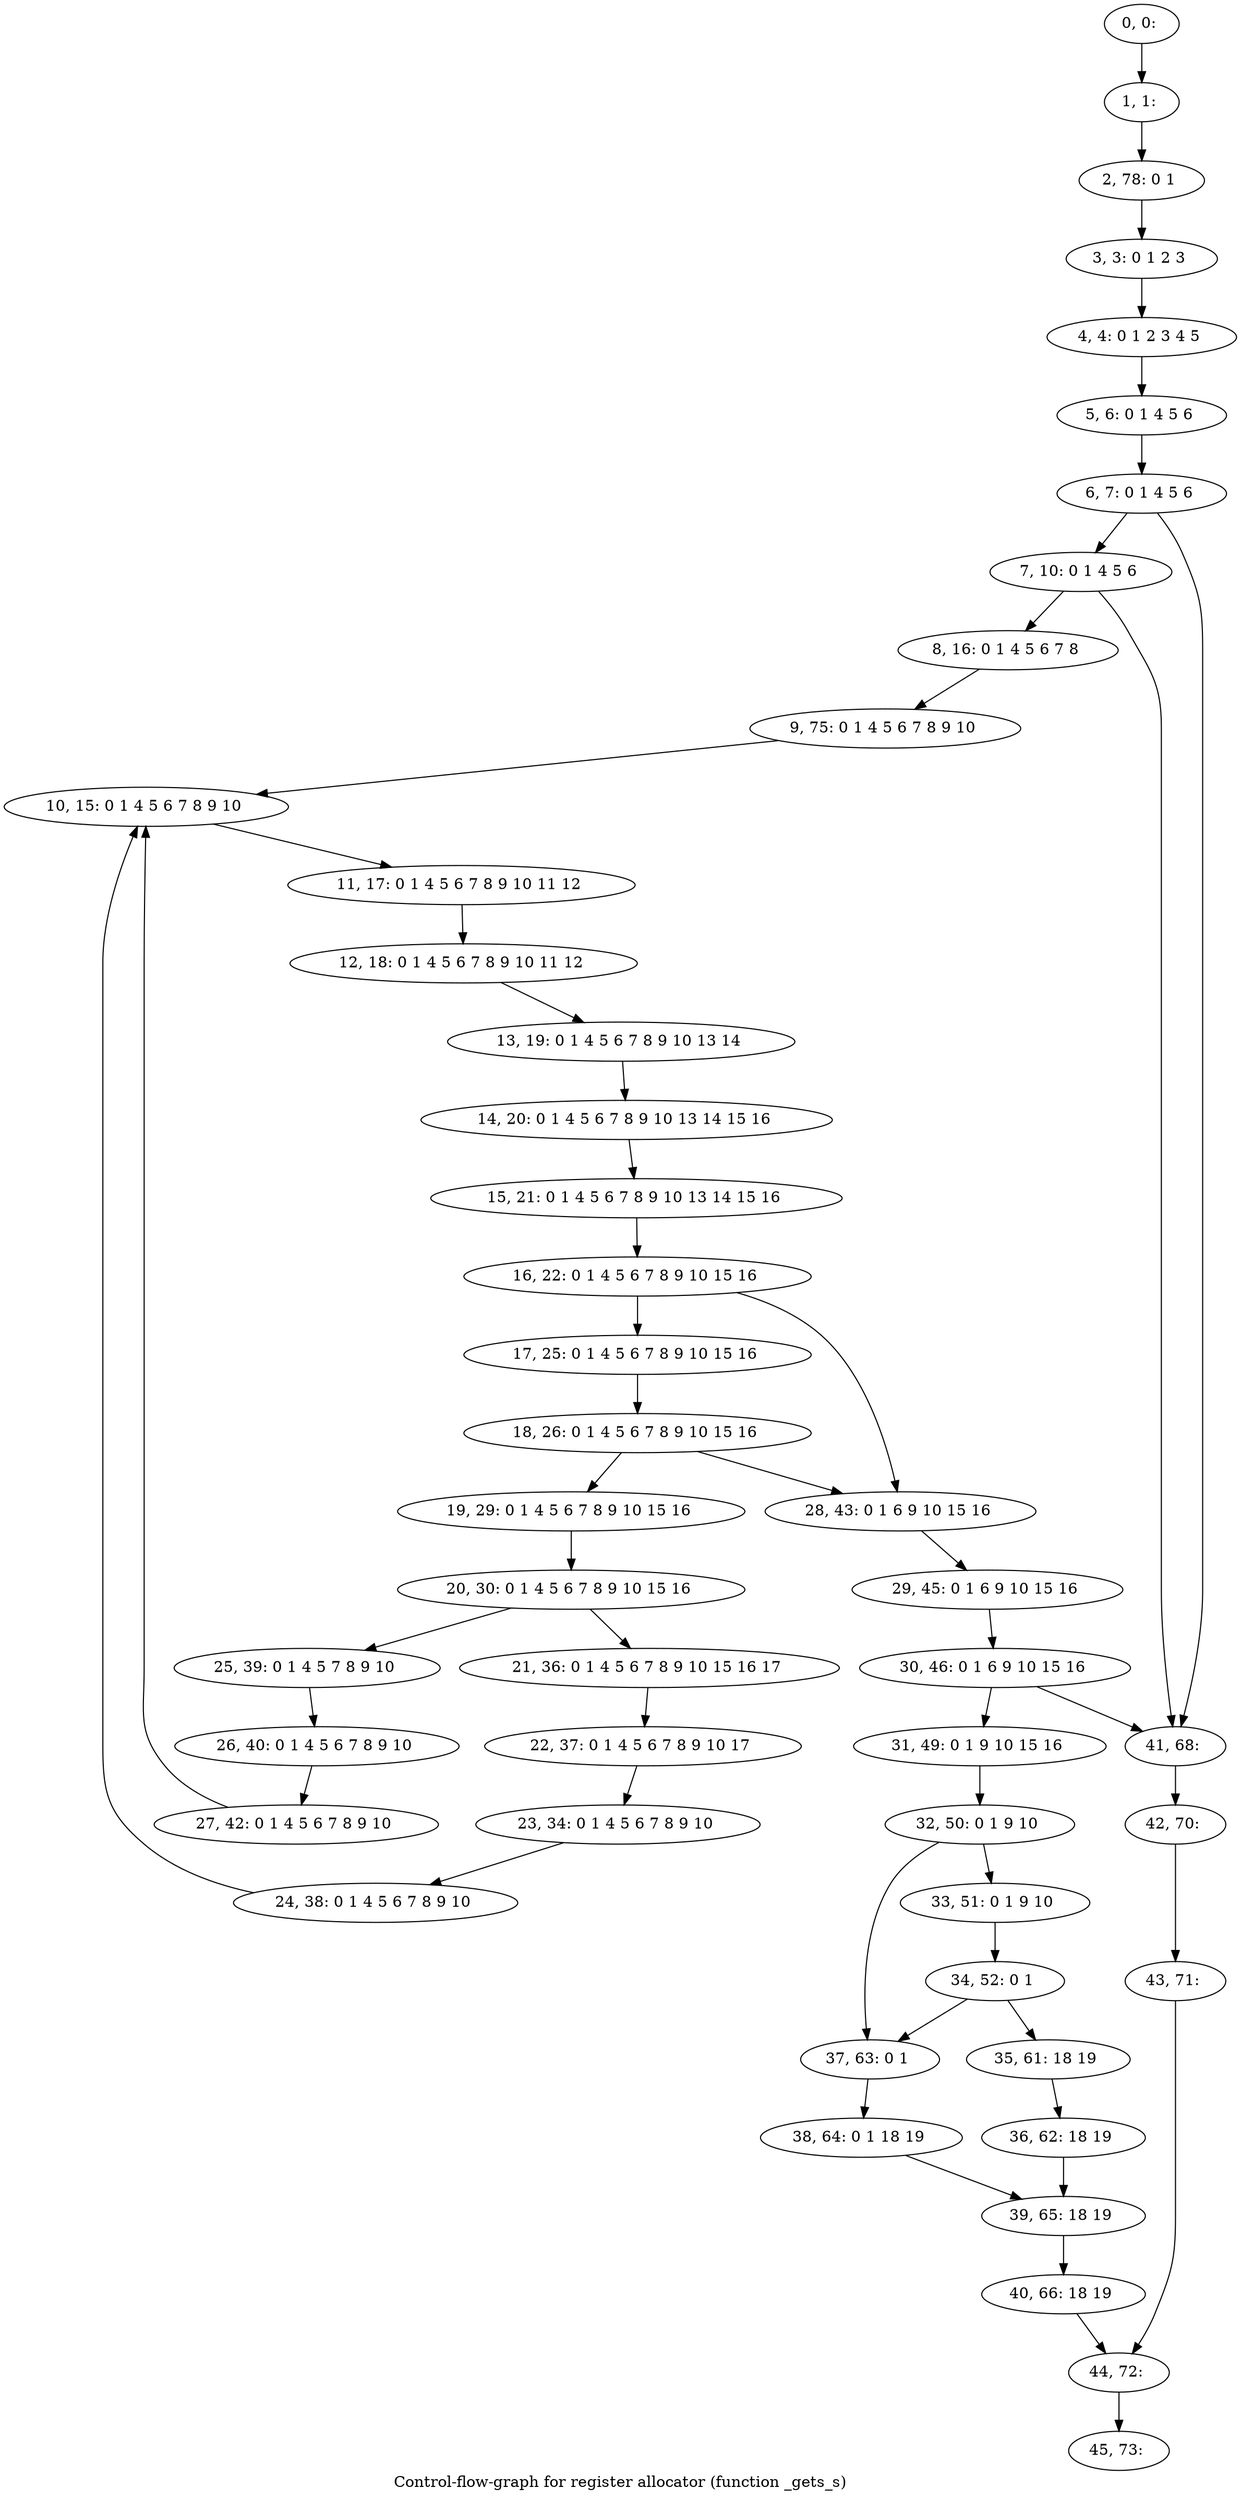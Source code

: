 digraph G {
graph [label="Control-flow-graph for register allocator (function _gets_s)"]
0[label="0, 0: "];
1[label="1, 1: "];
2[label="2, 78: 0 1 "];
3[label="3, 3: 0 1 2 3 "];
4[label="4, 4: 0 1 2 3 4 5 "];
5[label="5, 6: 0 1 4 5 6 "];
6[label="6, 7: 0 1 4 5 6 "];
7[label="7, 10: 0 1 4 5 6 "];
8[label="8, 16: 0 1 4 5 6 7 8 "];
9[label="9, 75: 0 1 4 5 6 7 8 9 10 "];
10[label="10, 15: 0 1 4 5 6 7 8 9 10 "];
11[label="11, 17: 0 1 4 5 6 7 8 9 10 11 12 "];
12[label="12, 18: 0 1 4 5 6 7 8 9 10 11 12 "];
13[label="13, 19: 0 1 4 5 6 7 8 9 10 13 14 "];
14[label="14, 20: 0 1 4 5 6 7 8 9 10 13 14 15 16 "];
15[label="15, 21: 0 1 4 5 6 7 8 9 10 13 14 15 16 "];
16[label="16, 22: 0 1 4 5 6 7 8 9 10 15 16 "];
17[label="17, 25: 0 1 4 5 6 7 8 9 10 15 16 "];
18[label="18, 26: 0 1 4 5 6 7 8 9 10 15 16 "];
19[label="19, 29: 0 1 4 5 6 7 8 9 10 15 16 "];
20[label="20, 30: 0 1 4 5 6 7 8 9 10 15 16 "];
21[label="21, 36: 0 1 4 5 6 7 8 9 10 15 16 17 "];
22[label="22, 37: 0 1 4 5 6 7 8 9 10 17 "];
23[label="23, 34: 0 1 4 5 6 7 8 9 10 "];
24[label="24, 38: 0 1 4 5 6 7 8 9 10 "];
25[label="25, 39: 0 1 4 5 7 8 9 10 "];
26[label="26, 40: 0 1 4 5 6 7 8 9 10 "];
27[label="27, 42: 0 1 4 5 6 7 8 9 10 "];
28[label="28, 43: 0 1 6 9 10 15 16 "];
29[label="29, 45: 0 1 6 9 10 15 16 "];
30[label="30, 46: 0 1 6 9 10 15 16 "];
31[label="31, 49: 0 1 9 10 15 16 "];
32[label="32, 50: 0 1 9 10 "];
33[label="33, 51: 0 1 9 10 "];
34[label="34, 52: 0 1 "];
35[label="35, 61: 18 19 "];
36[label="36, 62: 18 19 "];
37[label="37, 63: 0 1 "];
38[label="38, 64: 0 1 18 19 "];
39[label="39, 65: 18 19 "];
40[label="40, 66: 18 19 "];
41[label="41, 68: "];
42[label="42, 70: "];
43[label="43, 71: "];
44[label="44, 72: "];
45[label="45, 73: "];
0->1 ;
1->2 ;
2->3 ;
3->4 ;
4->5 ;
5->6 ;
6->7 ;
6->41 ;
7->8 ;
7->41 ;
8->9 ;
9->10 ;
10->11 ;
11->12 ;
12->13 ;
13->14 ;
14->15 ;
15->16 ;
16->17 ;
16->28 ;
17->18 ;
18->19 ;
18->28 ;
19->20 ;
20->21 ;
20->25 ;
21->22 ;
22->23 ;
23->24 ;
24->10 ;
25->26 ;
26->27 ;
27->10 ;
28->29 ;
29->30 ;
30->31 ;
30->41 ;
31->32 ;
32->33 ;
32->37 ;
33->34 ;
34->35 ;
34->37 ;
35->36 ;
36->39 ;
37->38 ;
38->39 ;
39->40 ;
40->44 ;
41->42 ;
42->43 ;
43->44 ;
44->45 ;
}
